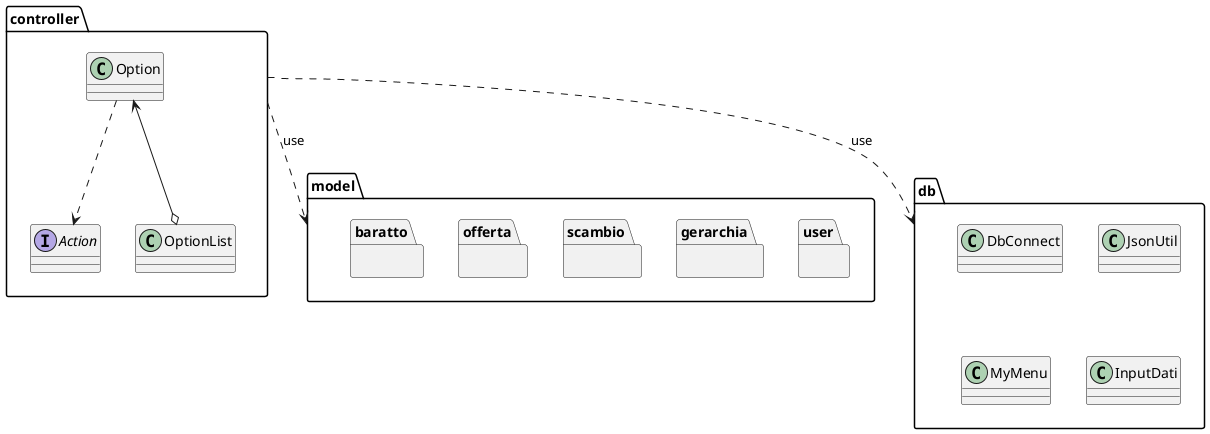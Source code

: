 @startuml package

package controller {
    interface Action{}
    class Option{}
    class OptionList{}
    Option <--o OptionList
    Option ..> Action
}

package model{
    package user {}
    package gerarchia{}
    package scambio {}
    package offerta {}
    package baratto {}
}
package db {
    class DbConnect {}
    class JsonUtil{}
    class MyMenu{}
    class InputDati{}
}

controller ..> model: use
controller ..> db: use

@enduml